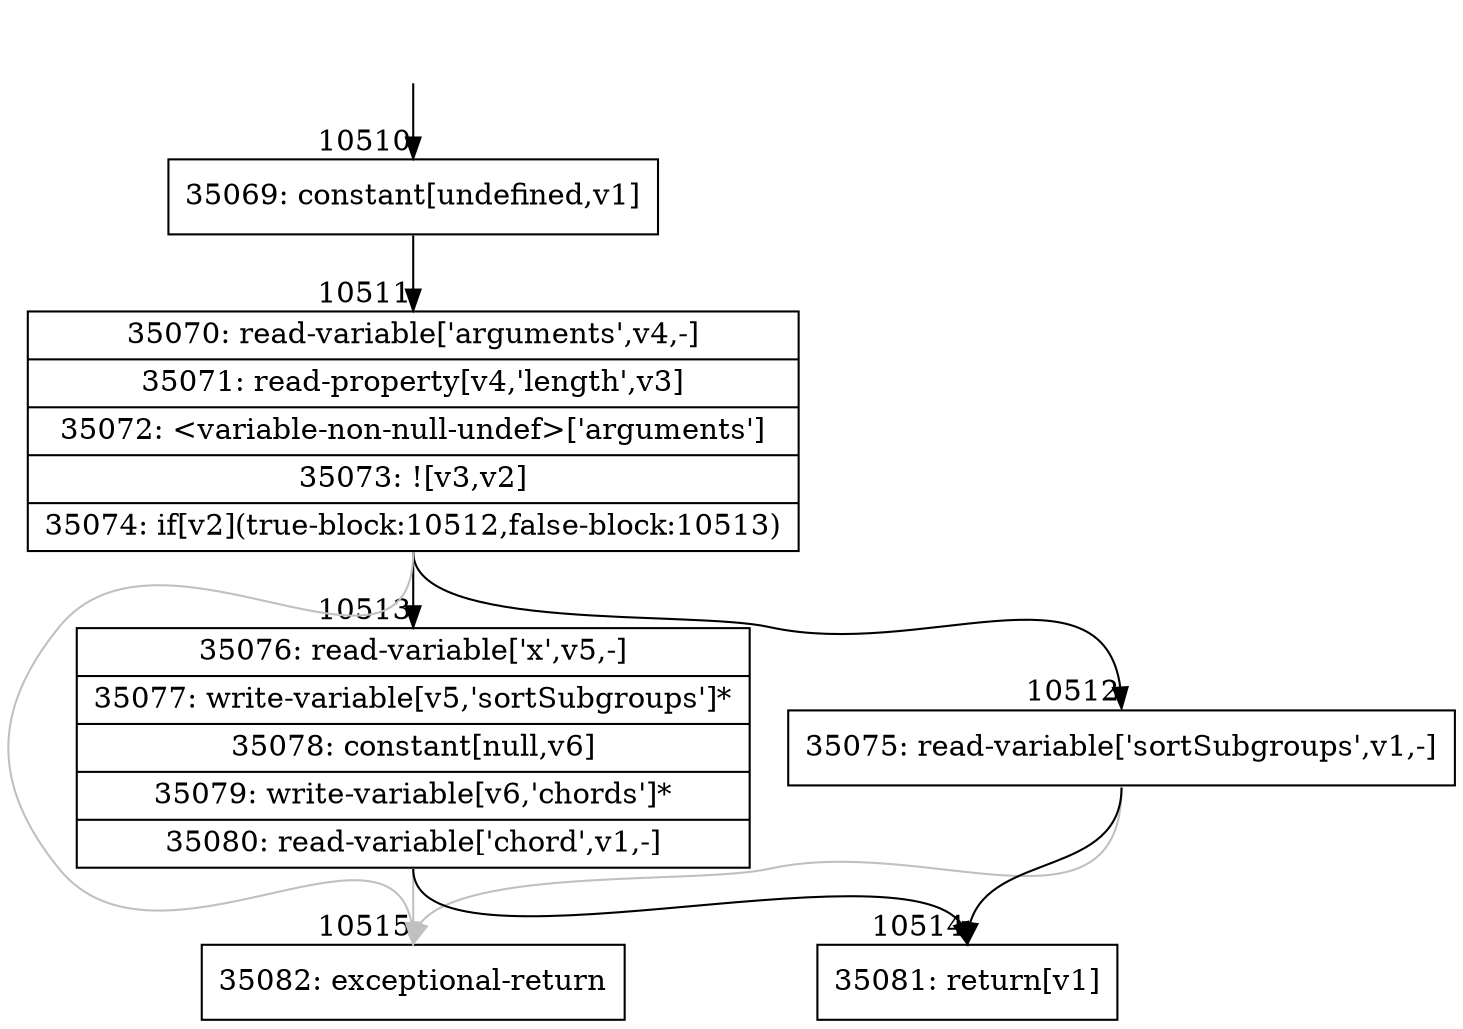 digraph {
rankdir="TD"
BB_entry965[shape=none,label=""];
BB_entry965 -> BB10510 [tailport=s, headport=n, headlabel="    10510"]
BB10510 [shape=record label="{35069: constant[undefined,v1]}" ] 
BB10510 -> BB10511 [tailport=s, headport=n, headlabel="      10511"]
BB10511 [shape=record label="{35070: read-variable['arguments',v4,-]|35071: read-property[v4,'length',v3]|35072: \<variable-non-null-undef\>['arguments']|35073: ![v3,v2]|35074: if[v2](true-block:10512,false-block:10513)}" ] 
BB10511 -> BB10512 [tailport=s, headport=n, headlabel="      10512"]
BB10511 -> BB10513 [tailport=s, headport=n, headlabel="      10513"]
BB10511 -> BB10515 [tailport=s, headport=n, color=gray, headlabel="      10515"]
BB10512 [shape=record label="{35075: read-variable['sortSubgroups',v1,-]}" ] 
BB10512 -> BB10514 [tailport=s, headport=n, headlabel="      10514"]
BB10512 -> BB10515 [tailport=s, headport=n, color=gray]
BB10513 [shape=record label="{35076: read-variable['x',v5,-]|35077: write-variable[v5,'sortSubgroups']*|35078: constant[null,v6]|35079: write-variable[v6,'chords']*|35080: read-variable['chord',v1,-]}" ] 
BB10513 -> BB10514 [tailport=s, headport=n]
BB10513 -> BB10515 [tailport=s, headport=n, color=gray]
BB10514 [shape=record label="{35081: return[v1]}" ] 
BB10515 [shape=record label="{35082: exceptional-return}" ] 
//#$~ 6189
}
